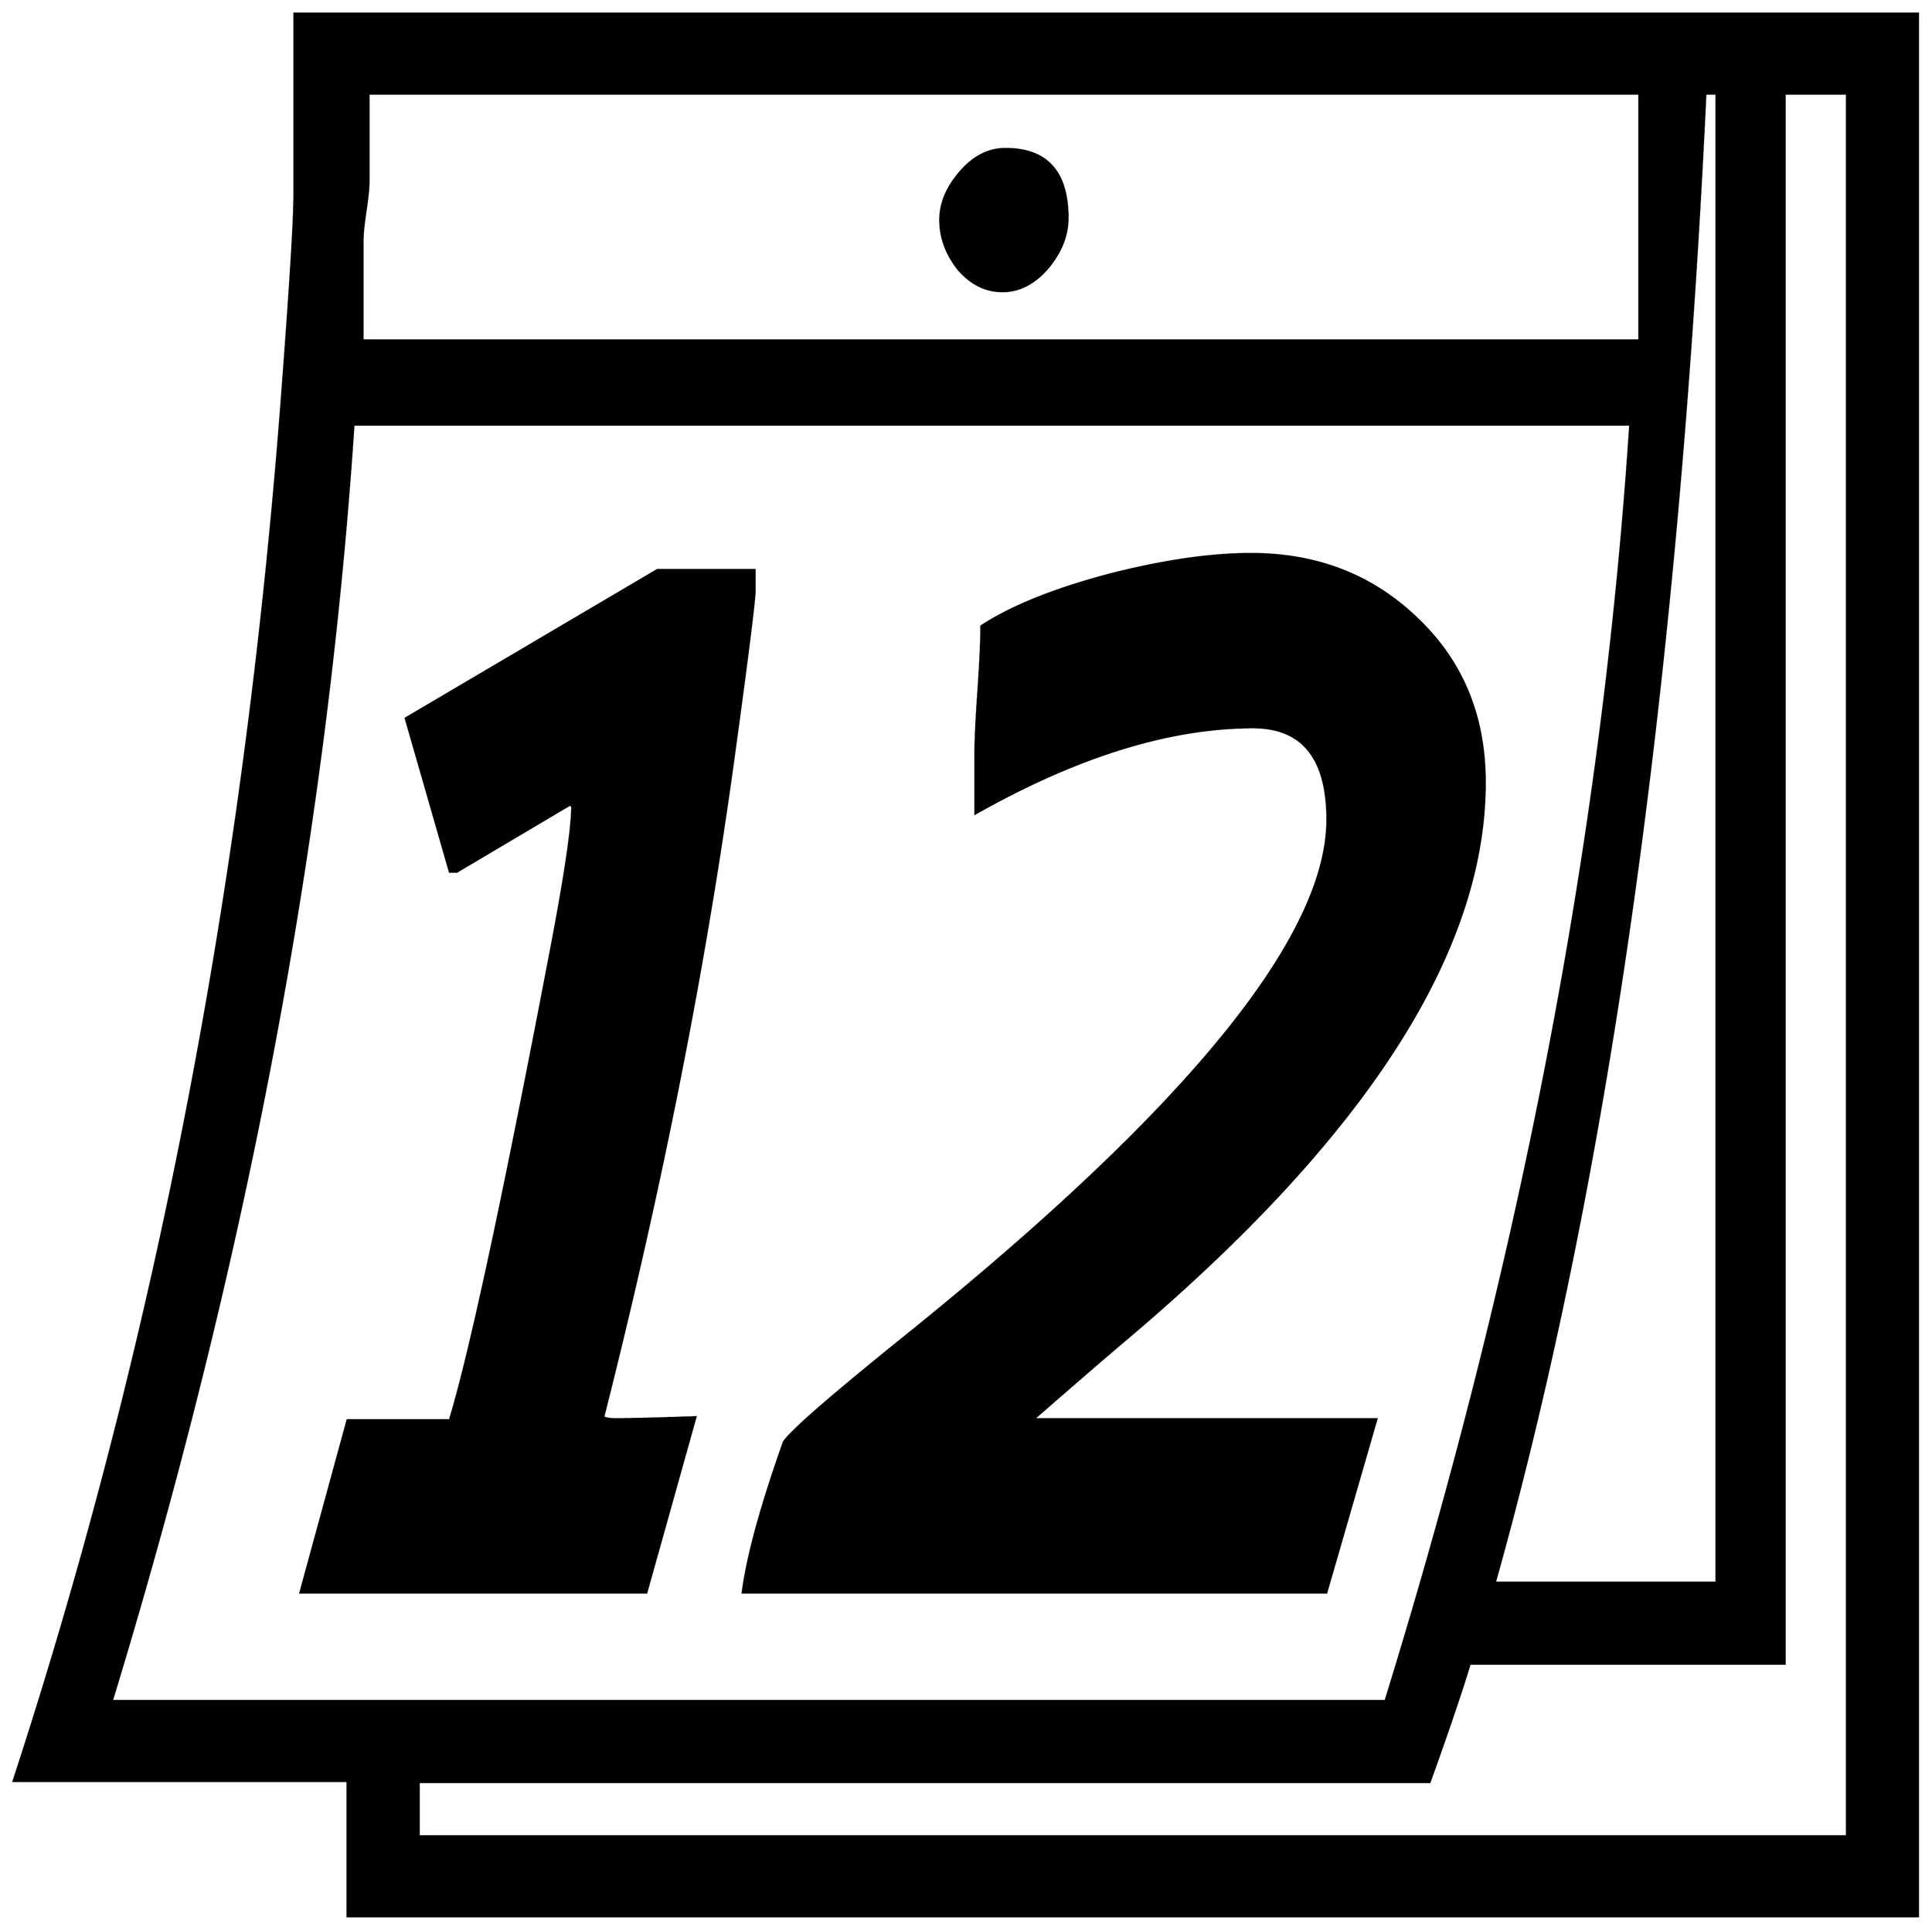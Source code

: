 


\begin{tikzpicture}[y=0.80pt, x=0.80pt, yscale=-1.0, xscale=1.0, inner sep=0pt, outer sep=0pt]
\begin{scope}[shift={(100.0,1709.0)},nonzero rule]
  \path[draw=.,fill=.,line width=1.600pt] (1981.0,364.0) --
    (415.0,364.0) -- (415.0,229.0) -- (82.0,229.0) .. controls
    (224.0,-205.667) and (313.333,-667.667) .. (350.0,-1157.0) ..
    controls (358.0,-1263.0) and (362.0,-1328.0) ..
    (362.0,-1352.0) -- (362.0,-1534.0) -- (1981.0,-1534.0) --
    (1981.0,364.0) -- cycle(1703.0,-1208.0) -- (1703.0,-1454.0)
    -- (436.0,-1454.0) -- (436.0,-1367.0) .. controls
    (436.0,-1360.333) and (435.0,-1350.333) .. (433.0,-1337.0) ..
    controls (431.0,-1323.667) and (430.0,-1313.667) ..
    (430.0,-1307.0) -- (430.0,-1208.0) -- (1703.0,-1208.0) --
    cycle(1780.0,31.0) -- (1780.0,-1454.0) -- (1769.0,-1454.0)
    .. controls (1741.0,-863.333) and (1671.0,-368.333) ..
    (1559.0,31.0) -- (1780.0,31.0) -- cycle(1910.0,284.0) --
    (1910.0,-1454.0) -- (1848.0,-1454.0) -- (1848.0,112.0) --
    (1534.0,112.0) .. controls (1526.0,138.667) and (1512.667,178.0)
    .. (1494.0,230.0) -- (486.0,230.0) -- (486.0,284.0) --
    (1910.0,284.0) -- cycle(1694.0,-1124.0) -- (421.0,-1124.0)
    .. controls (393.667,-712.667) and (313.333,-288.333) ..
    (180.0,149.0) -- (1450.0,149.0) .. controls (1586.0,-291.0)
    and (1667.333,-715.333) .. (1694.0,-1124.0) --
    cycle(1133.0,-1330.0) .. controls (1133.0,-1312.667) and
    (1126.333,-1296.0) .. (1113.0,-1280.0) .. controls
    (1099.667,-1264.667) and (1084.667,-1257.0) .. (1068.0,-1257.0) ..
    controls (1051.333,-1257.0) and (1036.667,-1264.333) ..
    (1024.0,-1279.0) .. controls (1012.0,-1294.333) and
    (1006.0,-1310.667) .. (1006.0,-1328.0) .. controls
    (1006.0,-1344.667) and (1012.667,-1360.667) .. (1026.0,-1376.0) ..
    controls (1039.333,-1391.333) and (1054.333,-1399.0) ..
    (1071.0,-1399.0) .. controls (1112.333,-1399.0) and
    (1133.0,-1376.0) .. (1133.0,-1330.0) -- cycle(1549.0,-767.0)
    .. controls (1549.0,-599.0) and (1430.667,-414.667) ..
    (1194.0,-214.0) .. controls (1172.667,-196.0) and
    (1141.0,-168.667) .. (1099.0,-132.0) -- (1441.0,-132.0) --
    (1391.0,41.0) -- (809.0,41.0) .. controls (813.667,5.0) and
    (827.333,-45.0) .. (850.0,-109.0) .. controls (856.667,-119.667)
    and (897.667,-155.333) .. (973.0,-216.0) .. controls
    (1252.333,-441.333) and (1392.0,-612.667) .. (1392.0,-730.0) ..
    controls (1392.0,-791.333) and (1367.333,-822.0) ..
    (1318.0,-822.0) .. controls (1234.667,-822.0) and
    (1142.333,-793.333) .. (1041.0,-736.0) -- (1041.0,-793.0) ..
    controls (1041.0,-807.667) and (1042.0,-829.333) ..
    (1044.0,-858.0) .. controls (1046.0,-887.333) and
    (1047.0,-909.0) .. (1047.0,-923.0) .. controls
    (1077.667,-943.0) and (1121.0,-960.333) .. (1177.0,-975.0) ..
    controls (1229.667,-988.333) and (1276.0,-995.0) ..
    (1316.0,-995.0) .. controls (1382.0,-995.0) and
    (1437.333,-973.333) .. (1482.0,-930.0) .. controls
    (1526.667,-887.333) and (1549.0,-833.0) .. (1549.0,-767.0) --
    cycle(821.0,-959.0) .. controls (821.0,-949.667) and
    (814.333,-896.333) .. (801.0,-799.0) .. controls (772.333,-587.667)
    and (728.667,-366.0) .. (670.0,-134.0) .. controls
    (672.667,-132.667) and (676.667,-132.0) .. (682.0,-132.0) ..
    controls (697.333,-132.0) and (724.0,-132.667) .. (762.0,-134.0)
    -- (713.0,41.0) -- (368.0,41.0) -- (415.0,-131.0) --
    (517.0,-131.0) .. controls (537.0,-196.333) and (570.667,-353.0)
    .. (618.0,-601.0) .. controls (632.0,-674.333) and
    (639.0,-721.667) .. (639.0,-743.0) -- (637.0,-745.0) --
    (524.0,-678.0) -- (517.0,-678.0) -- (473.0,-831.0) --
    (724.0,-979.0) -- (821.0,-979.0) -- (821.0,-959.0) -- cycle;
\end{scope}

\end{tikzpicture}

